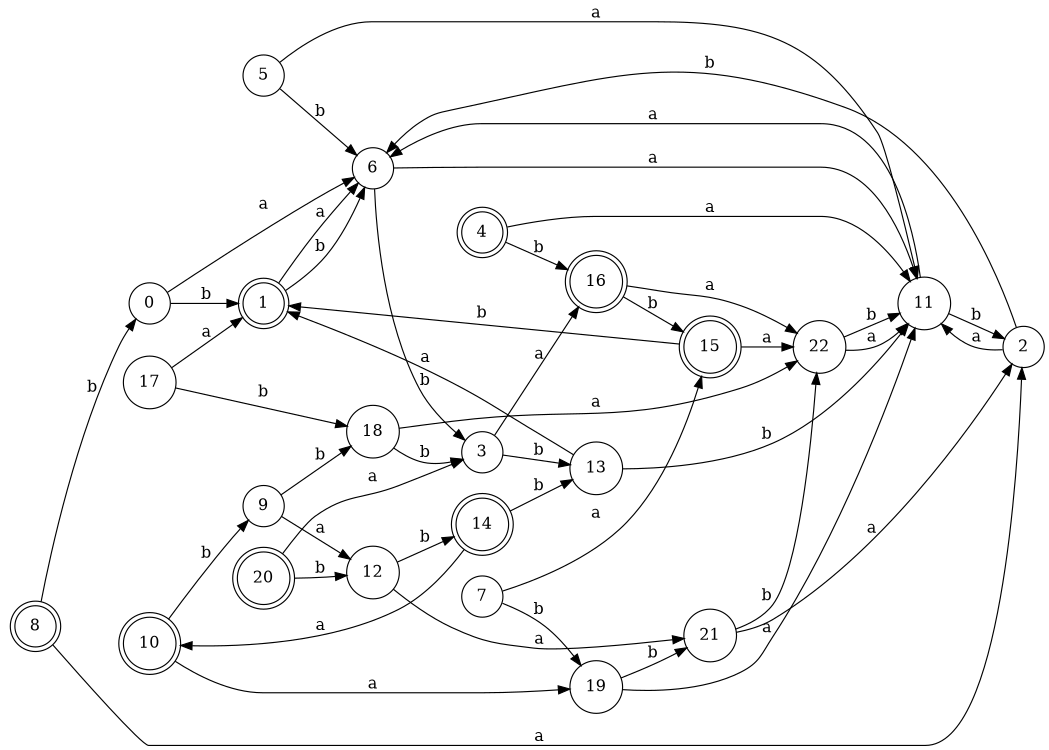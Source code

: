 digraph n19_5 {
__start0 [label="" shape="none"];

rankdir=LR;
size="8,5";

s0 [style="filled", color="black", fillcolor="white" shape="circle", label="0"];
s1 [style="rounded,filled", color="black", fillcolor="white" shape="doublecircle", label="1"];
s2 [style="filled", color="black", fillcolor="white" shape="circle", label="2"];
s3 [style="filled", color="black", fillcolor="white" shape="circle", label="3"];
s4 [style="rounded,filled", color="black", fillcolor="white" shape="doublecircle", label="4"];
s5 [style="filled", color="black", fillcolor="white" shape="circle", label="5"];
s6 [style="filled", color="black", fillcolor="white" shape="circle", label="6"];
s7 [style="filled", color="black", fillcolor="white" shape="circle", label="7"];
s8 [style="rounded,filled", color="black", fillcolor="white" shape="doublecircle", label="8"];
s9 [style="filled", color="black", fillcolor="white" shape="circle", label="9"];
s10 [style="rounded,filled", color="black", fillcolor="white" shape="doublecircle", label="10"];
s11 [style="filled", color="black", fillcolor="white" shape="circle", label="11"];
s12 [style="filled", color="black", fillcolor="white" shape="circle", label="12"];
s13 [style="filled", color="black", fillcolor="white" shape="circle", label="13"];
s14 [style="rounded,filled", color="black", fillcolor="white" shape="doublecircle", label="14"];
s15 [style="rounded,filled", color="black", fillcolor="white" shape="doublecircle", label="15"];
s16 [style="rounded,filled", color="black", fillcolor="white" shape="doublecircle", label="16"];
s17 [style="filled", color="black", fillcolor="white" shape="circle", label="17"];
s18 [style="filled", color="black", fillcolor="white" shape="circle", label="18"];
s19 [style="filled", color="black", fillcolor="white" shape="circle", label="19"];
s20 [style="rounded,filled", color="black", fillcolor="white" shape="doublecircle", label="20"];
s21 [style="filled", color="black", fillcolor="white" shape="circle", label="21"];
s22 [style="filled", color="black", fillcolor="white" shape="circle", label="22"];
s0 -> s6 [label="a"];
s0 -> s1 [label="b"];
s1 -> s6 [label="a"];
s1 -> s6 [label="b"];
s2 -> s11 [label="a"];
s2 -> s6 [label="b"];
s3 -> s16 [label="a"];
s3 -> s13 [label="b"];
s4 -> s11 [label="a"];
s4 -> s16 [label="b"];
s5 -> s11 [label="a"];
s5 -> s6 [label="b"];
s6 -> s11 [label="a"];
s6 -> s3 [label="b"];
s7 -> s15 [label="a"];
s7 -> s19 [label="b"];
s8 -> s2 [label="a"];
s8 -> s0 [label="b"];
s9 -> s12 [label="a"];
s9 -> s18 [label="b"];
s10 -> s19 [label="a"];
s10 -> s9 [label="b"];
s11 -> s6 [label="a"];
s11 -> s2 [label="b"];
s12 -> s21 [label="a"];
s12 -> s14 [label="b"];
s13 -> s1 [label="a"];
s13 -> s11 [label="b"];
s14 -> s10 [label="a"];
s14 -> s13 [label="b"];
s15 -> s22 [label="a"];
s15 -> s1 [label="b"];
s16 -> s22 [label="a"];
s16 -> s15 [label="b"];
s17 -> s1 [label="a"];
s17 -> s18 [label="b"];
s18 -> s22 [label="a"];
s18 -> s3 [label="b"];
s19 -> s11 [label="a"];
s19 -> s21 [label="b"];
s20 -> s3 [label="a"];
s20 -> s12 [label="b"];
s21 -> s2 [label="a"];
s21 -> s22 [label="b"];
s22 -> s11 [label="a"];
s22 -> s11 [label="b"];

}